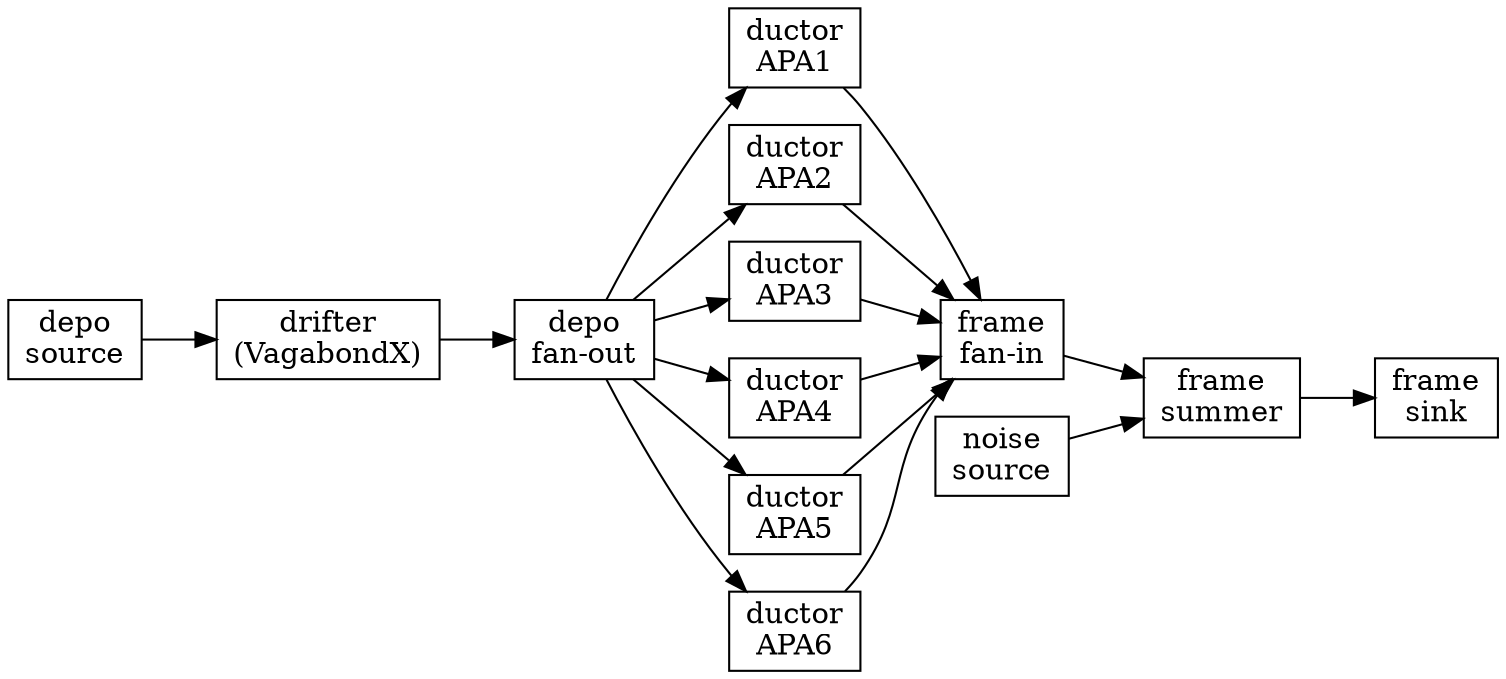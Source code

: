 digraph multiapa {
        rankdir=LR;
        
        node[shape=box];
        dsrc[label="depo\nsource"];
        drift[label="drifter\n(VagabondX)"];
        dfo[label="depo\nfan-out"];
        d1[label="ductor\nAPA1"];
        d2[label="ductor\nAPA2"];
        d3[label="ductor\nAPA3"];
        d4[label="ductor\nAPA4"];
        d5[label="ductor\nAPA5"];
        d6[label="ductor\nAPA6"];
        ffi[label="frame\nfan-in"];

        nsrc[label="noise\nsource"];
        fsum[label="frame\nsummer"];

        fsink[label="frame\nsink"];
        
        dsrc->drift->dfo;
        dfo->d1->ffi;
        dfo->d2->ffi;
        dfo->d3->ffi;
        dfo->d4->ffi;
        dfo->d5->ffi;
        dfo->d6->ffi;
        ffi->fsum;
        nsrc->fsum->fsink;

}
